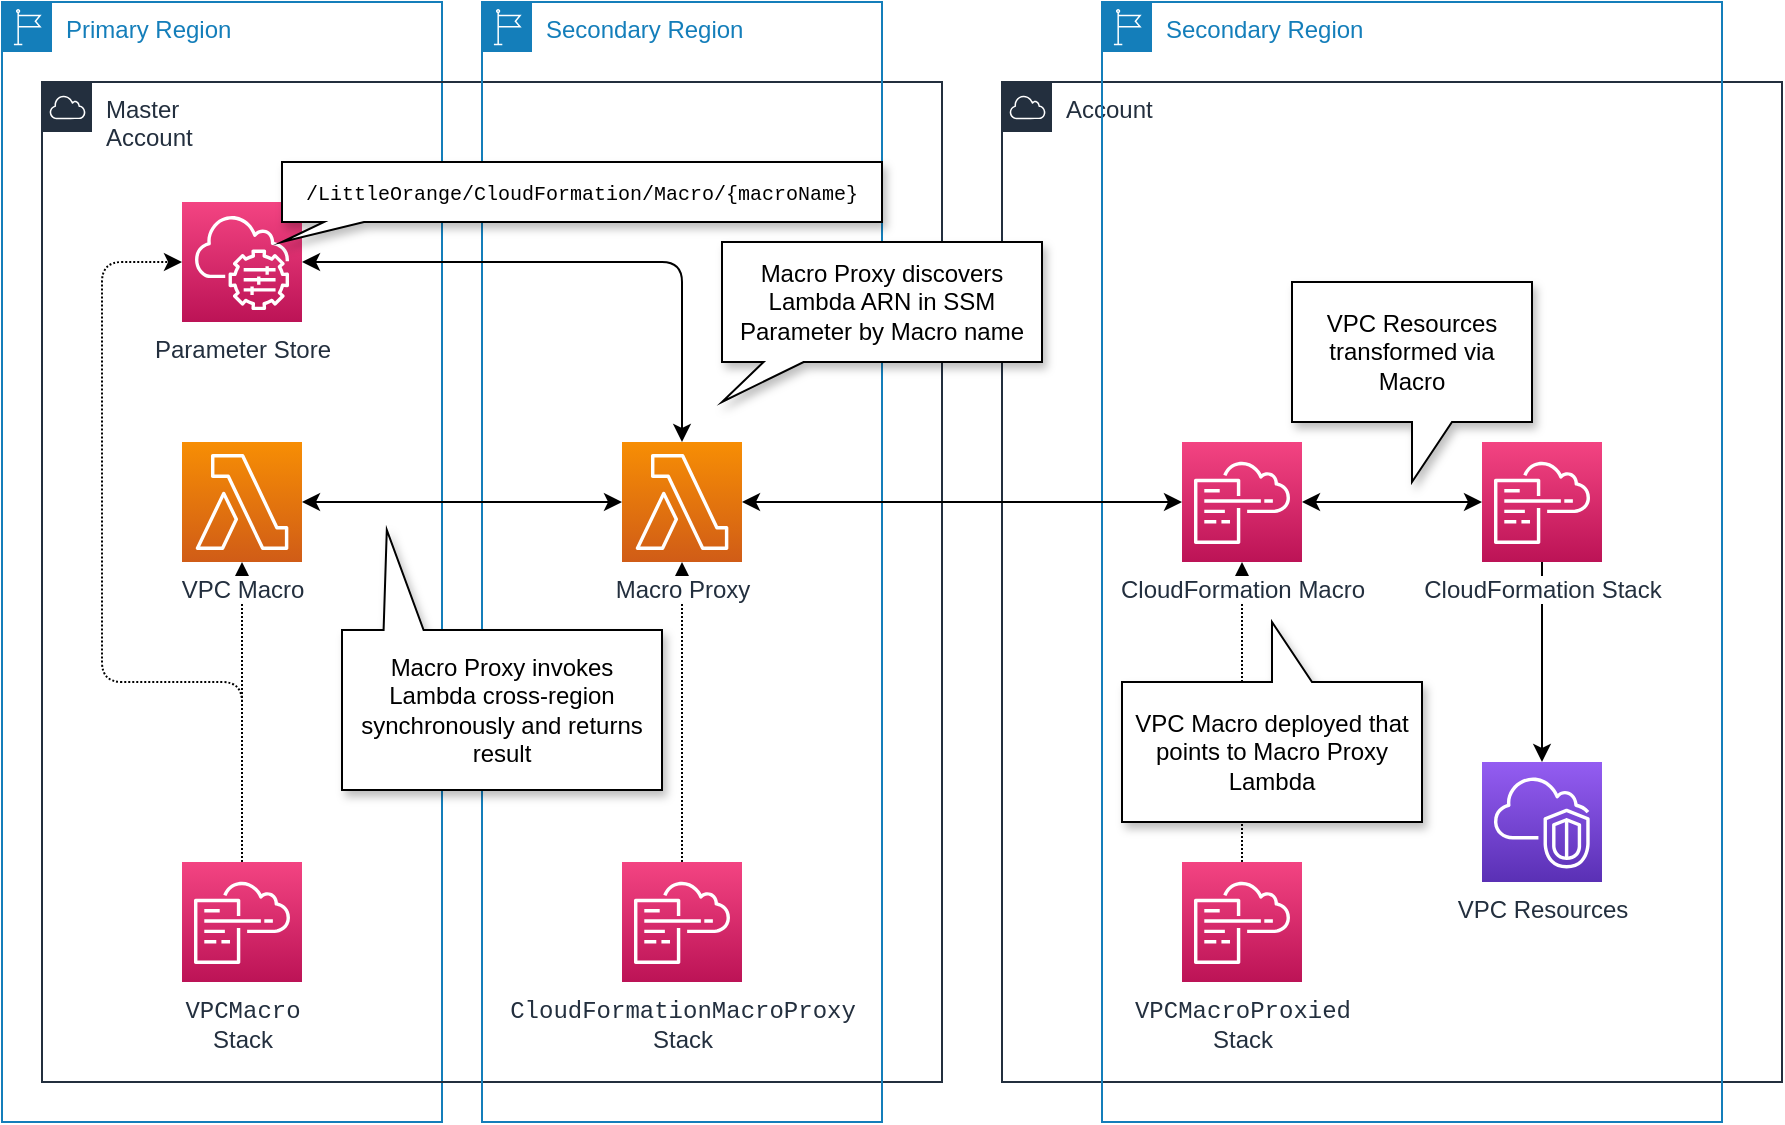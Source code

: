 <mxfile version="14.4.3" type="device"><diagram id="yEWOwLYGrMozBnESxQ81" name="Page-1"><mxGraphModel dx="1301" dy="995" grid="1" gridSize="10" guides="1" tooltips="1" connect="1" arrows="1" fold="1" page="1" pageScale="1" pageWidth="1169" pageHeight="827" math="0" shadow="0"><root><mxCell id="0"/><mxCell id="1" parent="0"/><mxCell id="1NHxQNBxNPS8hqE18sMJ-8" value="Account" style="points=[[0,0],[0.25,0],[0.5,0],[0.75,0],[1,0],[1,0.25],[1,0.5],[1,0.75],[1,1],[0.75,1],[0.5,1],[0.25,1],[0,1],[0,0.75],[0,0.5],[0,0.25]];outlineConnect=0;gradientColor=none;html=1;whiteSpace=wrap;fontSize=12;fontStyle=0;shape=mxgraph.aws4.group;grIcon=mxgraph.aws4.group_aws_cloud;strokeColor=#232F3E;fillColor=none;verticalAlign=top;align=left;spacingLeft=30;fontColor=#232F3E;dashed=0;" parent="1" vertex="1"><mxGeometry x="540" y="80" width="390" height="500" as="geometry"/></mxCell><mxCell id="1NHxQNBxNPS8hqE18sMJ-9" value="Secondary Region" style="points=[[0,0],[0.25,0],[0.5,0],[0.75,0],[1,0],[1,0.25],[1,0.5],[1,0.75],[1,1],[0.75,1],[0.5,1],[0.25,1],[0,1],[0,0.75],[0,0.5],[0,0.25]];outlineConnect=0;gradientColor=none;html=1;whiteSpace=wrap;fontSize=12;fontStyle=0;shape=mxgraph.aws4.group;grIcon=mxgraph.aws4.group_region;strokeColor=#147EBA;fillColor=none;verticalAlign=top;align=left;spacingLeft=30;fontColor=#147EBA;dashed=0;" parent="1" vertex="1"><mxGeometry x="590" y="40" width="310" height="560" as="geometry"/></mxCell><mxCell id="1NHxQNBxNPS8hqE18sMJ-19" value="Primary Region" style="points=[[0,0],[0.25,0],[0.5,0],[0.75,0],[1,0],[1,0.25],[1,0.5],[1,0.75],[1,1],[0.75,1],[0.5,1],[0.25,1],[0,1],[0,0.75],[0,0.5],[0,0.25]];outlineConnect=0;gradientColor=none;html=1;whiteSpace=wrap;fontSize=12;fontStyle=0;shape=mxgraph.aws4.group;grIcon=mxgraph.aws4.group_region;strokeColor=#147EBA;fillColor=none;verticalAlign=top;align=left;spacingLeft=30;fontColor=#147EBA;dashed=0;" parent="1" vertex="1"><mxGeometry x="40" y="40" width="220" height="560" as="geometry"/></mxCell><mxCell id="1NHxQNBxNPS8hqE18sMJ-15" value="Master&lt;br&gt;Account" style="points=[[0,0],[0.25,0],[0.5,0],[0.75,0],[1,0],[1,0.25],[1,0.5],[1,0.75],[1,1],[0.75,1],[0.5,1],[0.25,1],[0,1],[0,0.75],[0,0.5],[0,0.25]];outlineConnect=0;gradientColor=none;html=1;whiteSpace=wrap;fontSize=12;fontStyle=0;shape=mxgraph.aws4.group;grIcon=mxgraph.aws4.group_aws_cloud;strokeColor=#232F3E;fillColor=none;verticalAlign=top;align=left;spacingLeft=30;fontColor=#232F3E;dashed=0;" parent="1" vertex="1"><mxGeometry x="60" y="80" width="450" height="500" as="geometry"/></mxCell><mxCell id="1NHxQNBxNPS8hqE18sMJ-16" value="Secondary Region" style="points=[[0,0],[0.25,0],[0.5,0],[0.75,0],[1,0],[1,0.25],[1,0.5],[1,0.75],[1,1],[0.75,1],[0.5,1],[0.25,1],[0,1],[0,0.75],[0,0.5],[0,0.25]];outlineConnect=0;gradientColor=none;html=1;whiteSpace=wrap;fontSize=12;fontStyle=0;shape=mxgraph.aws4.group;grIcon=mxgraph.aws4.group_region;strokeColor=#147EBA;fillColor=none;verticalAlign=top;align=left;spacingLeft=30;fontColor=#147EBA;dashed=0;" parent="1" vertex="1"><mxGeometry x="280" y="40" width="200" height="560" as="geometry"/></mxCell><mxCell id="1NHxQNBxNPS8hqE18sMJ-4" style="edgeStyle=orthogonalEdgeStyle;rounded=1;orthogonalLoop=1;jettySize=auto;html=1;" parent="1" source="1NHxQNBxNPS8hqE18sMJ-1" target="1NHxQNBxNPS8hqE18sMJ-2" edge="1"><mxGeometry relative="1" as="geometry"/></mxCell><mxCell id="1NHxQNBxNPS8hqE18sMJ-5" style="edgeStyle=orthogonalEdgeStyle;rounded=1;orthogonalLoop=1;jettySize=auto;html=1;startArrow=classic;startFill=1;" parent="1" source="1NHxQNBxNPS8hqE18sMJ-6" target="1NHxQNBxNPS8hqE18sMJ-3" edge="1"><mxGeometry relative="1" as="geometry"/></mxCell><mxCell id="1NHxQNBxNPS8hqE18sMJ-1" value="CloudFormation Stack" style="outlineConnect=0;fontColor=#232F3E;gradientColor=#F34482;gradientDirection=north;fillColor=#BC1356;strokeColor=#ffffff;dashed=0;verticalLabelPosition=bottom;verticalAlign=top;align=center;html=1;fontSize=12;fontStyle=0;aspect=fixed;shape=mxgraph.aws4.resourceIcon;resIcon=mxgraph.aws4.cloudformation;labelBackgroundColor=#ffffff;" parent="1" vertex="1"><mxGeometry x="780" y="260" width="60" height="60" as="geometry"/></mxCell><mxCell id="1NHxQNBxNPS8hqE18sMJ-2" value="VPC Resources" style="outlineConnect=0;fontColor=#232F3E;gradientColor=#945DF2;gradientDirection=north;fillColor=#5A30B5;strokeColor=#ffffff;dashed=0;verticalLabelPosition=bottom;verticalAlign=top;align=center;html=1;fontSize=12;fontStyle=0;aspect=fixed;shape=mxgraph.aws4.resourceIcon;resIcon=mxgraph.aws4.vpc;" parent="1" vertex="1"><mxGeometry x="780" y="420" width="60" height="60" as="geometry"/></mxCell><mxCell id="1NHxQNBxNPS8hqE18sMJ-18" style="edgeStyle=orthogonalEdgeStyle;rounded=1;orthogonalLoop=1;jettySize=auto;html=1;startArrow=classic;startFill=1;" parent="1" source="1NHxQNBxNPS8hqE18sMJ-3" target="1NHxQNBxNPS8hqE18sMJ-17" edge="1"><mxGeometry relative="1" as="geometry"><Array as="points"><mxPoint x="380" y="170"/></Array></mxGeometry></mxCell><mxCell id="1NHxQNBxNPS8hqE18sMJ-21" style="edgeStyle=orthogonalEdgeStyle;rounded=1;orthogonalLoop=1;jettySize=auto;html=1;startArrow=classic;startFill=1;" parent="1" source="1NHxQNBxNPS8hqE18sMJ-3" target="1NHxQNBxNPS8hqE18sMJ-20" edge="1"><mxGeometry relative="1" as="geometry"/></mxCell><mxCell id="1NHxQNBxNPS8hqE18sMJ-7" style="edgeStyle=orthogonalEdgeStyle;rounded=1;orthogonalLoop=1;jettySize=auto;html=1;startArrow=classic;startFill=1;" parent="1" source="1NHxQNBxNPS8hqE18sMJ-1" target="1NHxQNBxNPS8hqE18sMJ-6" edge="1"><mxGeometry relative="1" as="geometry"><mxPoint x="780" y="299" as="sourcePoint"/><mxPoint x="548" y="299" as="targetPoint"/></mxGeometry></mxCell><mxCell id="1NHxQNBxNPS8hqE18sMJ-17" value="Parameter Store" style="outlineConnect=0;fontColor=#232F3E;gradientColor=#F34482;gradientDirection=north;fillColor=#BC1356;strokeColor=#ffffff;dashed=0;verticalLabelPosition=bottom;verticalAlign=top;align=center;html=1;fontSize=12;fontStyle=0;aspect=fixed;shape=mxgraph.aws4.resourceIcon;resIcon=mxgraph.aws4.systems_manager;" parent="1" vertex="1"><mxGeometry x="130" y="140" width="60" height="60" as="geometry"/></mxCell><mxCell id="1NHxQNBxNPS8hqE18sMJ-23" style="edgeStyle=orthogonalEdgeStyle;rounded=1;orthogonalLoop=1;jettySize=auto;html=1;startArrow=none;startFill=0;dashed=1;dashPattern=1 1;" parent="1" source="1NHxQNBxNPS8hqE18sMJ-22" target="1NHxQNBxNPS8hqE18sMJ-6" edge="1"><mxGeometry relative="1" as="geometry"/></mxCell><mxCell id="1NHxQNBxNPS8hqE18sMJ-22" value="&lt;font face=&quot;Courier New&quot;&gt;VPCMacroProxied&lt;/font&gt;&lt;br&gt;Stack" style="outlineConnect=0;fontColor=#232F3E;gradientColor=#F34482;gradientDirection=north;fillColor=#BC1356;strokeColor=#ffffff;dashed=0;verticalLabelPosition=bottom;verticalAlign=top;align=center;html=1;fontSize=12;fontStyle=0;aspect=fixed;shape=mxgraph.aws4.resourceIcon;resIcon=mxgraph.aws4.cloudformation;" parent="1" vertex="1"><mxGeometry x="630" y="470" width="60" height="60" as="geometry"/></mxCell><mxCell id="1NHxQNBxNPS8hqE18sMJ-27" style="edgeStyle=orthogonalEdgeStyle;rounded=1;orthogonalLoop=1;jettySize=auto;html=1;dashed=1;dashPattern=1 1;startArrow=none;startFill=0;" parent="1" source="1NHxQNBxNPS8hqE18sMJ-24" target="1NHxQNBxNPS8hqE18sMJ-3" edge="1"><mxGeometry relative="1" as="geometry"/></mxCell><mxCell id="1NHxQNBxNPS8hqE18sMJ-24" value="&lt;font face=&quot;Courier New&quot;&gt;CloudFormationMacroProxy&lt;/font&gt;&lt;br&gt;Stack" style="outlineConnect=0;fontColor=#232F3E;gradientColor=#F34482;gradientDirection=north;fillColor=#BC1356;strokeColor=#ffffff;dashed=0;verticalLabelPosition=bottom;verticalAlign=top;align=center;html=1;fontSize=12;fontStyle=0;aspect=fixed;shape=mxgraph.aws4.resourceIcon;resIcon=mxgraph.aws4.cloudformation;" parent="1" vertex="1"><mxGeometry x="350" y="470" width="60" height="60" as="geometry"/></mxCell><mxCell id="1NHxQNBxNPS8hqE18sMJ-26" style="edgeStyle=orthogonalEdgeStyle;rounded=1;orthogonalLoop=1;jettySize=auto;html=1;dashed=1;dashPattern=1 1;startArrow=none;startFill=0;" parent="1" source="1NHxQNBxNPS8hqE18sMJ-25" target="1NHxQNBxNPS8hqE18sMJ-20" edge="1"><mxGeometry relative="1" as="geometry"/></mxCell><mxCell id="1NHxQNBxNPS8hqE18sMJ-25" value="&lt;font face=&quot;Courier New&quot;&gt;VPCMacro&lt;/font&gt;&lt;br&gt;Stack" style="outlineConnect=0;fontColor=#232F3E;gradientColor=#F34482;gradientDirection=north;fillColor=#BC1356;strokeColor=#ffffff;dashed=0;verticalLabelPosition=bottom;verticalAlign=top;align=center;html=1;fontSize=12;fontStyle=0;aspect=fixed;shape=mxgraph.aws4.resourceIcon;resIcon=mxgraph.aws4.cloudformation;" parent="1" vertex="1"><mxGeometry x="130" y="470" width="60" height="60" as="geometry"/></mxCell><mxCell id="1NHxQNBxNPS8hqE18sMJ-3" value="Macro Proxy" style="outlineConnect=0;fontColor=#232F3E;gradientColor=#F78E04;gradientDirection=north;fillColor=#D05C17;strokeColor=#ffffff;dashed=0;verticalLabelPosition=bottom;verticalAlign=top;align=center;html=1;fontSize=12;fontStyle=0;aspect=fixed;shape=mxgraph.aws4.resourceIcon;resIcon=mxgraph.aws4.lambda;labelBackgroundColor=#ffffff;" parent="1" vertex="1"><mxGeometry x="350" y="260" width="60" height="60" as="geometry"/></mxCell><mxCell id="1NHxQNBxNPS8hqE18sMJ-20" value="VPC Macro" style="outlineConnect=0;fontColor=#232F3E;gradientColor=#F78E04;gradientDirection=north;fillColor=#D05C17;strokeColor=#ffffff;dashed=0;verticalLabelPosition=bottom;verticalAlign=top;align=center;html=1;fontSize=12;fontStyle=0;aspect=fixed;shape=mxgraph.aws4.resourceIcon;resIcon=mxgraph.aws4.lambda;labelBackgroundColor=#ffffff;" parent="1" vertex="1"><mxGeometry x="130" y="260" width="60" height="60" as="geometry"/></mxCell><mxCell id="1NHxQNBxNPS8hqE18sMJ-6" value="CloudFormation Macro" style="outlineConnect=0;fontColor=#232F3E;gradientColor=#F34482;gradientDirection=north;fillColor=#BC1356;strokeColor=#ffffff;dashed=0;verticalLabelPosition=bottom;verticalAlign=top;align=center;html=1;fontSize=12;fontStyle=0;aspect=fixed;shape=mxgraph.aws4.resourceIcon;resIcon=mxgraph.aws4.cloudformation;labelBackgroundColor=#ffffff;" parent="1" vertex="1"><mxGeometry x="630" y="260" width="60" height="60" as="geometry"/></mxCell><mxCell id="83M6cKnw1bTd40KANJja-1" value="VPC Resources transformed via Macro" style="shape=callout;whiteSpace=wrap;html=1;perimeter=calloutPerimeter;labelBackgroundColor=#ffffff;shadow=1;" parent="1" vertex="1"><mxGeometry x="685" y="180" width="120" height="100" as="geometry"/></mxCell><mxCell id="83M6cKnw1bTd40KANJja-3" value="VPC Macro deployed that points to Macro Proxy Lambda" style="shape=callout;whiteSpace=wrap;html=1;perimeter=calloutPerimeter;labelBackgroundColor=#ffffff;shadow=1;flipV=1;" parent="1" vertex="1"><mxGeometry x="600" y="350" width="150" height="100" as="geometry"/></mxCell><mxCell id="83M6cKnw1bTd40KANJja-4" value="Macro Proxy discovers Lambda ARN in SSM Parameter by Macro name" style="shape=callout;whiteSpace=wrap;html=1;perimeter=calloutPerimeter;labelBackgroundColor=#ffffff;shadow=1;flipV=0;size=20;position=0.13;position2=0;" parent="1" vertex="1"><mxGeometry x="400" y="160" width="160" height="80" as="geometry"/></mxCell><mxCell id="83M6cKnw1bTd40KANJja-5" value="&lt;span style=&quot;background-color: rgb(255 , 255 , 255) ; font-size: 10px&quot;&gt;&lt;font face=&quot;Courier New&quot;&gt;/LittleOrange/CloudFormation/Macro/&lt;span class=&quot;pl-s1&quot; style=&quot;box-sizing: border-box&quot;&gt;&lt;span class=&quot;pl-kos&quot; style=&quot;box-sizing: border-box&quot;&gt;{&lt;/span&gt;&lt;span class=&quot;pl-s1&quot; style=&quot;box-sizing: border-box&quot;&gt;macroName&lt;/span&gt;&lt;span class=&quot;pl-kos&quot; style=&quot;box-sizing: border-box&quot;&gt;}&lt;/span&gt;&lt;/span&gt;&lt;/font&gt;&lt;/span&gt;" style="shape=callout;whiteSpace=wrap;html=1;perimeter=calloutPerimeter;labelBackgroundColor=#ffffff;shadow=1;flipV=0;size=10;position=0.07;position2=0;" parent="1" vertex="1"><mxGeometry x="180" y="120" width="300" height="40" as="geometry"/></mxCell><mxCell id="83M6cKnw1bTd40KANJja-6" value="Macro Proxy invokes Lambda cross-region synchronously and returns result" style="shape=callout;whiteSpace=wrap;html=1;perimeter=calloutPerimeter;labelBackgroundColor=#ffffff;shadow=1;flipV=1;size=50;position=0.13;position2=0.14;" parent="1" vertex="1"><mxGeometry x="210" y="304" width="160" height="130" as="geometry"/></mxCell><mxCell id="83M6cKnw1bTd40KANJja-7" style="edgeStyle=orthogonalEdgeStyle;rounded=1;orthogonalLoop=1;jettySize=auto;html=1;dashed=1;dashPattern=1 1;startArrow=none;startFill=0;" parent="1" source="1NHxQNBxNPS8hqE18sMJ-25" target="1NHxQNBxNPS8hqE18sMJ-17" edge="1"><mxGeometry relative="1" as="geometry"><mxPoint x="159" y="640" as="sourcePoint"/><mxPoint x="159" y="368" as="targetPoint"/><Array as="points"><mxPoint x="160" y="380"/><mxPoint x="90" y="380"/><mxPoint x="90" y="170"/></Array></mxGeometry></mxCell></root></mxGraphModel></diagram></mxfile>